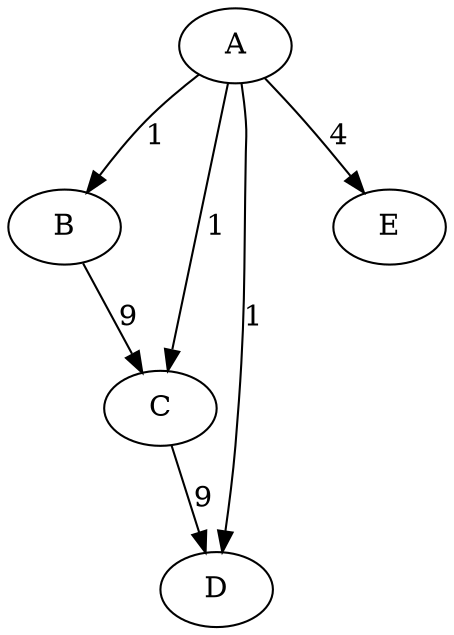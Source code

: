 

digraph {
    A -> B [label=1]
    A -> C [label=1]
    A -> D [label=1]
    B -> C [label=9]
    C -> D [label = 9]
    A -> E[label=4]

}
